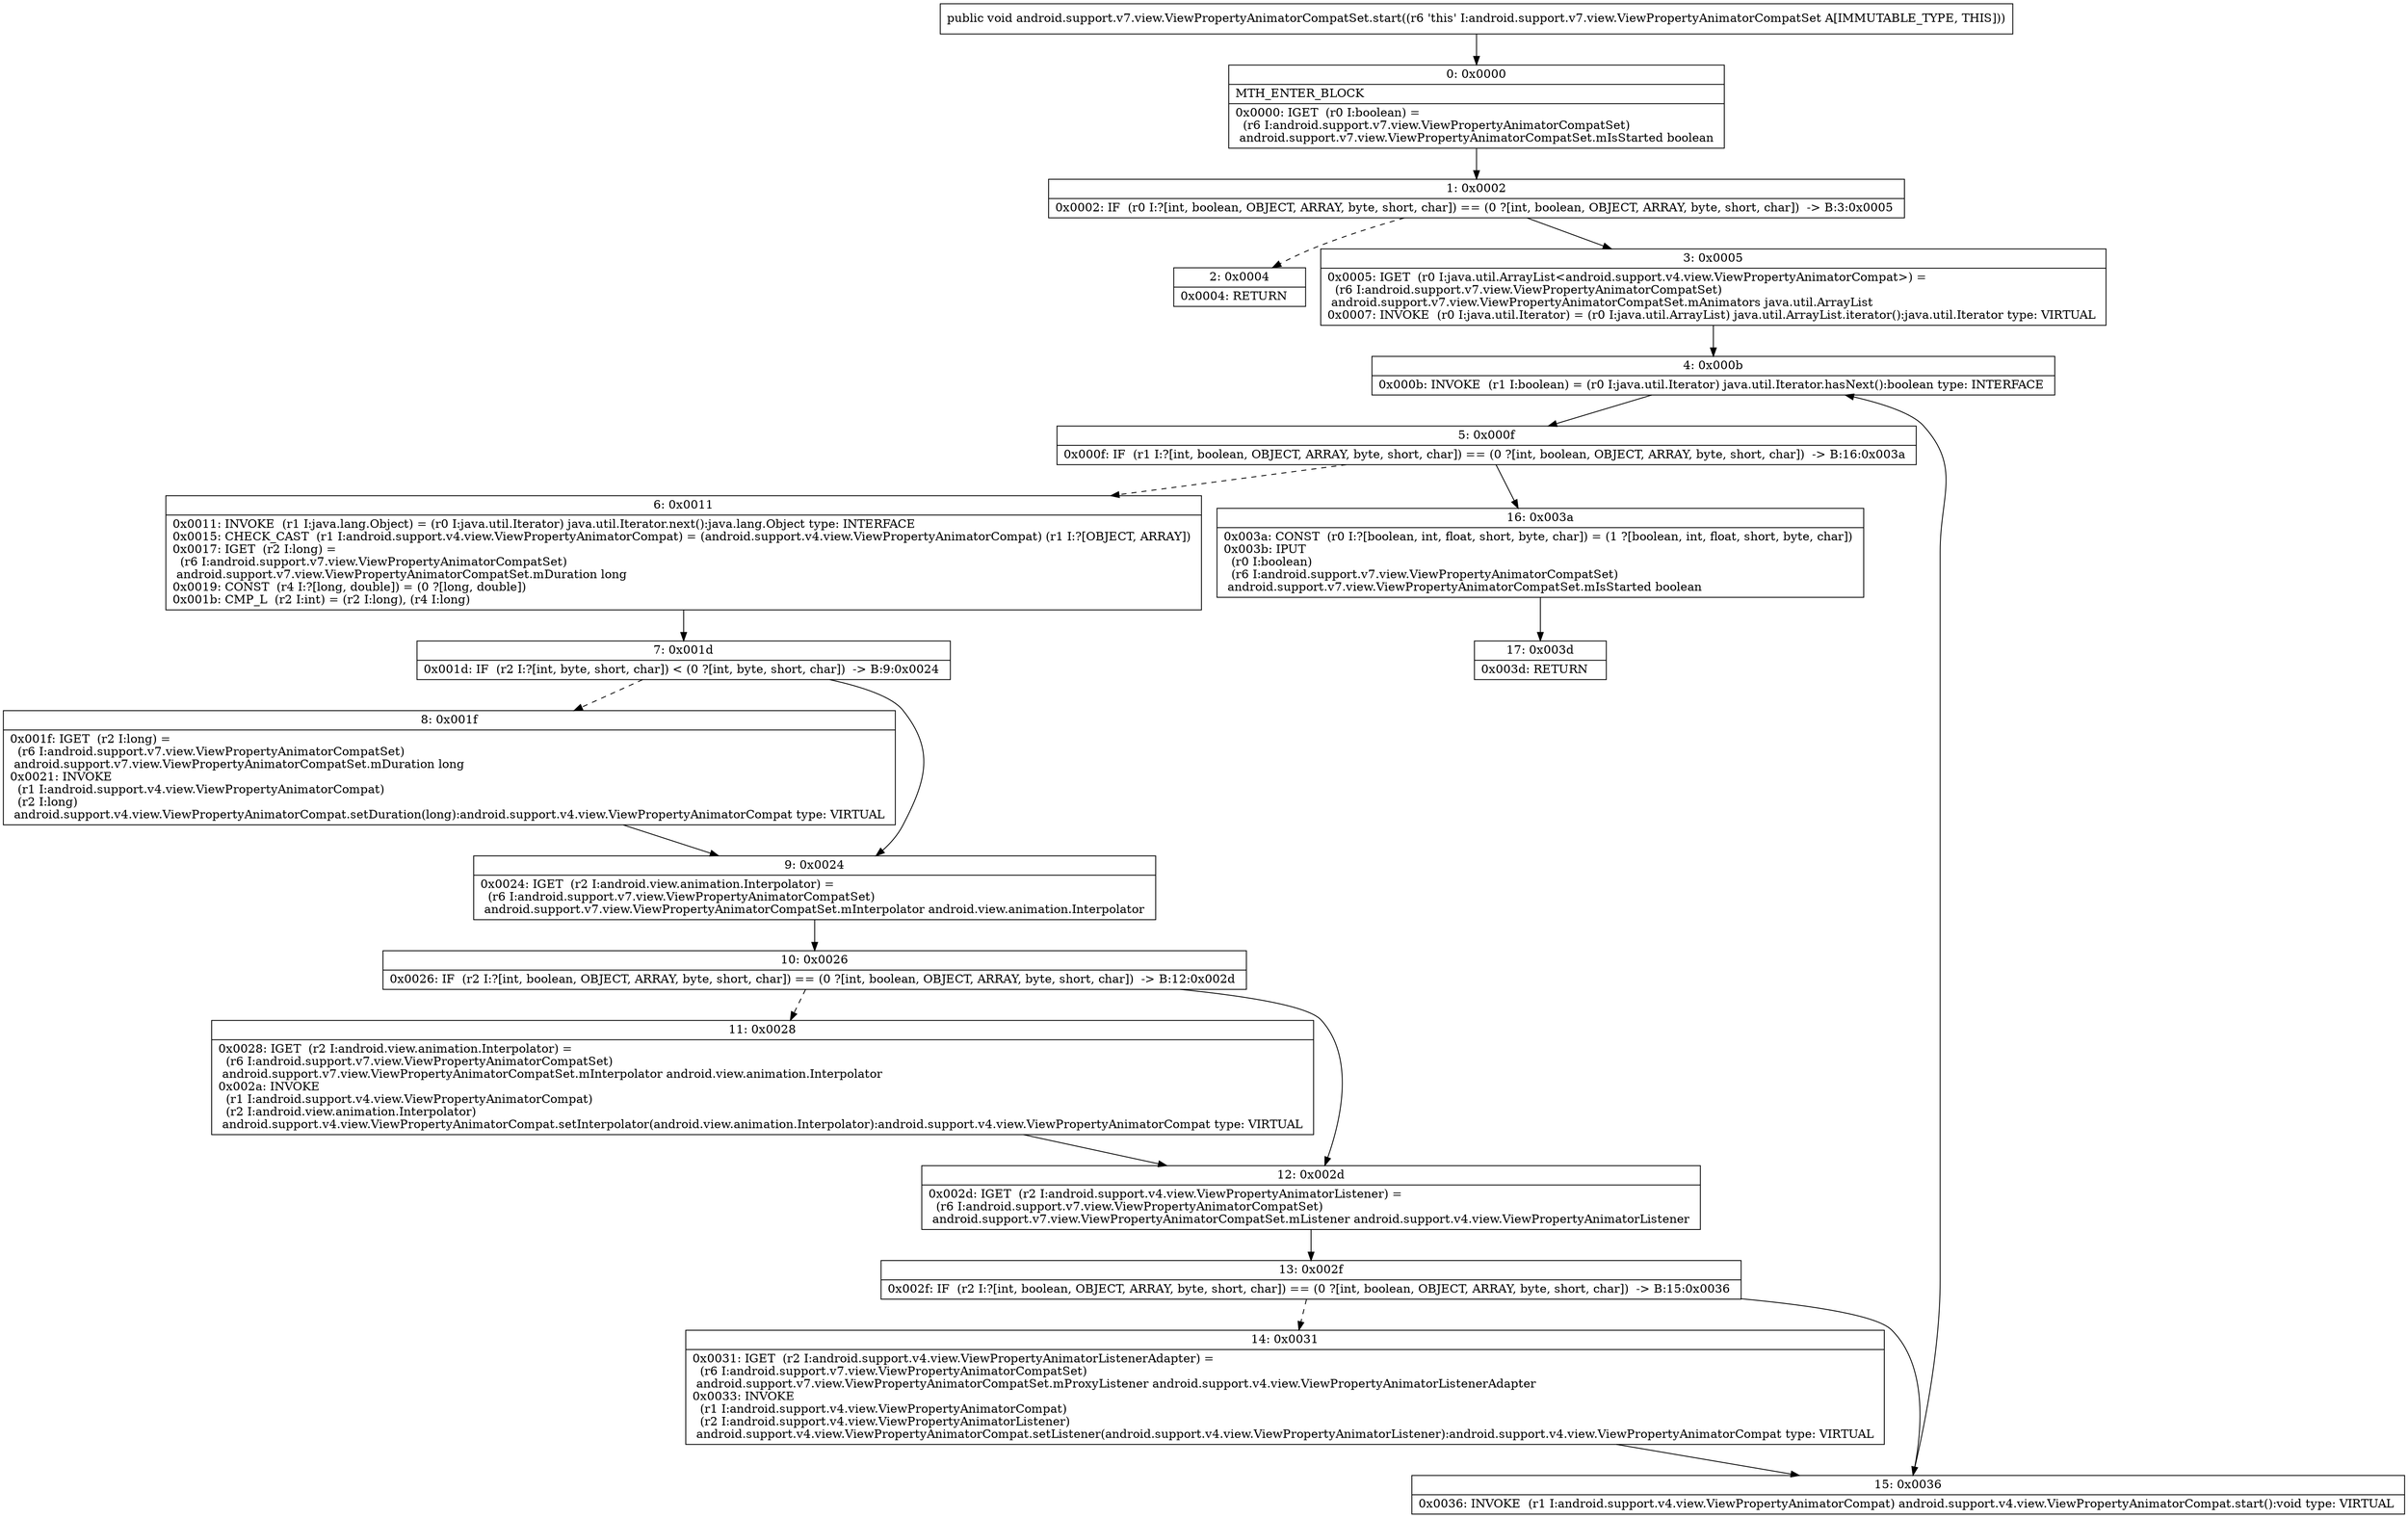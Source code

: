 digraph "CFG forandroid.support.v7.view.ViewPropertyAnimatorCompatSet.start()V" {
Node_0 [shape=record,label="{0\:\ 0x0000|MTH_ENTER_BLOCK\l|0x0000: IGET  (r0 I:boolean) = \l  (r6 I:android.support.v7.view.ViewPropertyAnimatorCompatSet)\l android.support.v7.view.ViewPropertyAnimatorCompatSet.mIsStarted boolean \l}"];
Node_1 [shape=record,label="{1\:\ 0x0002|0x0002: IF  (r0 I:?[int, boolean, OBJECT, ARRAY, byte, short, char]) == (0 ?[int, boolean, OBJECT, ARRAY, byte, short, char])  \-\> B:3:0x0005 \l}"];
Node_2 [shape=record,label="{2\:\ 0x0004|0x0004: RETURN   \l}"];
Node_3 [shape=record,label="{3\:\ 0x0005|0x0005: IGET  (r0 I:java.util.ArrayList\<android.support.v4.view.ViewPropertyAnimatorCompat\>) = \l  (r6 I:android.support.v7.view.ViewPropertyAnimatorCompatSet)\l android.support.v7.view.ViewPropertyAnimatorCompatSet.mAnimators java.util.ArrayList \l0x0007: INVOKE  (r0 I:java.util.Iterator) = (r0 I:java.util.ArrayList) java.util.ArrayList.iterator():java.util.Iterator type: VIRTUAL \l}"];
Node_4 [shape=record,label="{4\:\ 0x000b|0x000b: INVOKE  (r1 I:boolean) = (r0 I:java.util.Iterator) java.util.Iterator.hasNext():boolean type: INTERFACE \l}"];
Node_5 [shape=record,label="{5\:\ 0x000f|0x000f: IF  (r1 I:?[int, boolean, OBJECT, ARRAY, byte, short, char]) == (0 ?[int, boolean, OBJECT, ARRAY, byte, short, char])  \-\> B:16:0x003a \l}"];
Node_6 [shape=record,label="{6\:\ 0x0011|0x0011: INVOKE  (r1 I:java.lang.Object) = (r0 I:java.util.Iterator) java.util.Iterator.next():java.lang.Object type: INTERFACE \l0x0015: CHECK_CAST  (r1 I:android.support.v4.view.ViewPropertyAnimatorCompat) = (android.support.v4.view.ViewPropertyAnimatorCompat) (r1 I:?[OBJECT, ARRAY]) \l0x0017: IGET  (r2 I:long) = \l  (r6 I:android.support.v7.view.ViewPropertyAnimatorCompatSet)\l android.support.v7.view.ViewPropertyAnimatorCompatSet.mDuration long \l0x0019: CONST  (r4 I:?[long, double]) = (0 ?[long, double]) \l0x001b: CMP_L  (r2 I:int) = (r2 I:long), (r4 I:long) \l}"];
Node_7 [shape=record,label="{7\:\ 0x001d|0x001d: IF  (r2 I:?[int, byte, short, char]) \< (0 ?[int, byte, short, char])  \-\> B:9:0x0024 \l}"];
Node_8 [shape=record,label="{8\:\ 0x001f|0x001f: IGET  (r2 I:long) = \l  (r6 I:android.support.v7.view.ViewPropertyAnimatorCompatSet)\l android.support.v7.view.ViewPropertyAnimatorCompatSet.mDuration long \l0x0021: INVOKE  \l  (r1 I:android.support.v4.view.ViewPropertyAnimatorCompat)\l  (r2 I:long)\l android.support.v4.view.ViewPropertyAnimatorCompat.setDuration(long):android.support.v4.view.ViewPropertyAnimatorCompat type: VIRTUAL \l}"];
Node_9 [shape=record,label="{9\:\ 0x0024|0x0024: IGET  (r2 I:android.view.animation.Interpolator) = \l  (r6 I:android.support.v7.view.ViewPropertyAnimatorCompatSet)\l android.support.v7.view.ViewPropertyAnimatorCompatSet.mInterpolator android.view.animation.Interpolator \l}"];
Node_10 [shape=record,label="{10\:\ 0x0026|0x0026: IF  (r2 I:?[int, boolean, OBJECT, ARRAY, byte, short, char]) == (0 ?[int, boolean, OBJECT, ARRAY, byte, short, char])  \-\> B:12:0x002d \l}"];
Node_11 [shape=record,label="{11\:\ 0x0028|0x0028: IGET  (r2 I:android.view.animation.Interpolator) = \l  (r6 I:android.support.v7.view.ViewPropertyAnimatorCompatSet)\l android.support.v7.view.ViewPropertyAnimatorCompatSet.mInterpolator android.view.animation.Interpolator \l0x002a: INVOKE  \l  (r1 I:android.support.v4.view.ViewPropertyAnimatorCompat)\l  (r2 I:android.view.animation.Interpolator)\l android.support.v4.view.ViewPropertyAnimatorCompat.setInterpolator(android.view.animation.Interpolator):android.support.v4.view.ViewPropertyAnimatorCompat type: VIRTUAL \l}"];
Node_12 [shape=record,label="{12\:\ 0x002d|0x002d: IGET  (r2 I:android.support.v4.view.ViewPropertyAnimatorListener) = \l  (r6 I:android.support.v7.view.ViewPropertyAnimatorCompatSet)\l android.support.v7.view.ViewPropertyAnimatorCompatSet.mListener android.support.v4.view.ViewPropertyAnimatorListener \l}"];
Node_13 [shape=record,label="{13\:\ 0x002f|0x002f: IF  (r2 I:?[int, boolean, OBJECT, ARRAY, byte, short, char]) == (0 ?[int, boolean, OBJECT, ARRAY, byte, short, char])  \-\> B:15:0x0036 \l}"];
Node_14 [shape=record,label="{14\:\ 0x0031|0x0031: IGET  (r2 I:android.support.v4.view.ViewPropertyAnimatorListenerAdapter) = \l  (r6 I:android.support.v7.view.ViewPropertyAnimatorCompatSet)\l android.support.v7.view.ViewPropertyAnimatorCompatSet.mProxyListener android.support.v4.view.ViewPropertyAnimatorListenerAdapter \l0x0033: INVOKE  \l  (r1 I:android.support.v4.view.ViewPropertyAnimatorCompat)\l  (r2 I:android.support.v4.view.ViewPropertyAnimatorListener)\l android.support.v4.view.ViewPropertyAnimatorCompat.setListener(android.support.v4.view.ViewPropertyAnimatorListener):android.support.v4.view.ViewPropertyAnimatorCompat type: VIRTUAL \l}"];
Node_15 [shape=record,label="{15\:\ 0x0036|0x0036: INVOKE  (r1 I:android.support.v4.view.ViewPropertyAnimatorCompat) android.support.v4.view.ViewPropertyAnimatorCompat.start():void type: VIRTUAL \l}"];
Node_16 [shape=record,label="{16\:\ 0x003a|0x003a: CONST  (r0 I:?[boolean, int, float, short, byte, char]) = (1 ?[boolean, int, float, short, byte, char]) \l0x003b: IPUT  \l  (r0 I:boolean)\l  (r6 I:android.support.v7.view.ViewPropertyAnimatorCompatSet)\l android.support.v7.view.ViewPropertyAnimatorCompatSet.mIsStarted boolean \l}"];
Node_17 [shape=record,label="{17\:\ 0x003d|0x003d: RETURN   \l}"];
MethodNode[shape=record,label="{public void android.support.v7.view.ViewPropertyAnimatorCompatSet.start((r6 'this' I:android.support.v7.view.ViewPropertyAnimatorCompatSet A[IMMUTABLE_TYPE, THIS])) }"];
MethodNode -> Node_0;
Node_0 -> Node_1;
Node_1 -> Node_2[style=dashed];
Node_1 -> Node_3;
Node_3 -> Node_4;
Node_4 -> Node_5;
Node_5 -> Node_6[style=dashed];
Node_5 -> Node_16;
Node_6 -> Node_7;
Node_7 -> Node_8[style=dashed];
Node_7 -> Node_9;
Node_8 -> Node_9;
Node_9 -> Node_10;
Node_10 -> Node_11[style=dashed];
Node_10 -> Node_12;
Node_11 -> Node_12;
Node_12 -> Node_13;
Node_13 -> Node_14[style=dashed];
Node_13 -> Node_15;
Node_14 -> Node_15;
Node_15 -> Node_4;
Node_16 -> Node_17;
}

